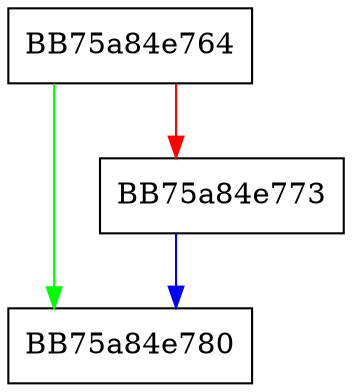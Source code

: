 digraph GetAverageVisitsCount {
  node [shape="box"];
  graph [splines=ortho];
  BB75a84e764 -> BB75a84e780 [color="green"];
  BB75a84e764 -> BB75a84e773 [color="red"];
  BB75a84e773 -> BB75a84e780 [color="blue"];
}